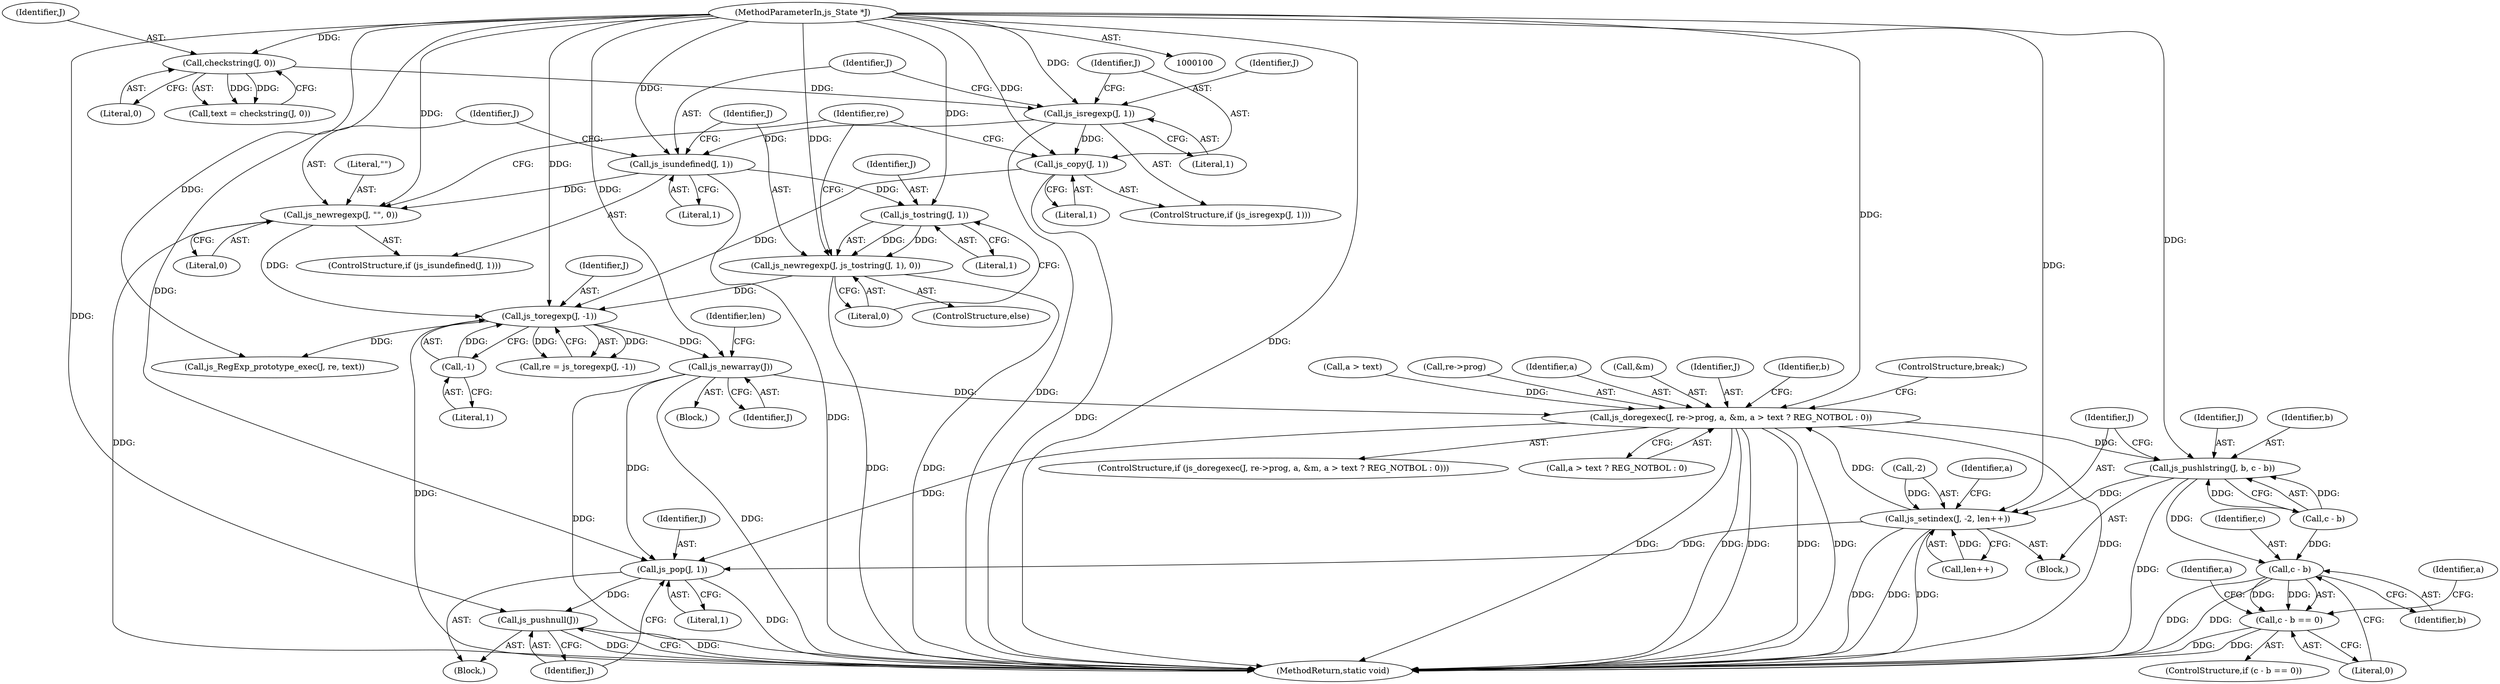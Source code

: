 digraph "0_mujs_00d4606c3baf813b7b1c176823b2729bf51002a2_1@pointer" {
"1000163" [label="(Call,js_newarray(J))"];
"1000141" [label="(Call,js_toregexp(J, -1))"];
"1000120" [label="(Call,js_copy(J, 1))"];
"1000117" [label="(Call,js_isregexp(J, 1))"];
"1000113" [label="(Call,checkstring(J, 0))"];
"1000101" [label="(MethodParameterIn,js_State *J)"];
"1000128" [label="(Call,js_newregexp(J, \"\", 0))"];
"1000125" [label="(Call,js_isundefined(J, 1))"];
"1000133" [label="(Call,js_newregexp(J, js_tostring(J, 1), 0))"];
"1000135" [label="(Call,js_tostring(J, 1))"];
"1000143" [label="(Call,-1)"];
"1000183" [label="(Call,js_doregexec(J, re->prog, a, &m, a > text ? REG_NOTBOL : 0))"];
"1000216" [label="(Call,js_pushlstring(J, b, c - b))"];
"1000222" [label="(Call,js_setindex(J, -2, len++))"];
"1000244" [label="(Call,js_pop(J, 1))"];
"1000247" [label="(Call,js_pushnull(J))"];
"1000233" [label="(Call,c - b)"];
"1000232" [label="(Call,c - b == 0)"];
"1000249" [label="(MethodReturn,static void)"];
"1000116" [label="(ControlStructure,if (js_isregexp(J, 1)))"];
"1000226" [label="(Call,len++)"];
"1000130" [label="(Literal,\"\")"];
"1000189" [label="(Call,&m)"];
"1000184" [label="(Identifier,J)"];
"1000142" [label="(Identifier,J)"];
"1000111" [label="(Call,text = checkstring(J, 0))"];
"1000247" [label="(Call,js_pushnull(J))"];
"1000117" [label="(Call,js_isregexp(J, 1))"];
"1000125" [label="(Call,js_isundefined(J, 1))"];
"1000102" [label="(Block,)"];
"1000138" [label="(Literal,0)"];
"1000244" [label="(Call,js_pop(J, 1))"];
"1000219" [label="(Call,c - b)"];
"1000101" [label="(MethodParameterIn,js_State *J)"];
"1000182" [label="(ControlStructure,if (js_doregexec(J, re->prog, a, &m, a > text ? REG_NOTBOL : 0)))"];
"1000199" [label="(Identifier,b)"];
"1000163" [label="(Call,js_newarray(J))"];
"1000243" [label="(Block,)"];
"1000223" [label="(Identifier,J)"];
"1000235" [label="(Identifier,b)"];
"1000114" [label="(Identifier,J)"];
"1000197" [label="(ControlStructure,break;)"];
"1000232" [label="(Call,c - b == 0)"];
"1000136" [label="(Identifier,J)"];
"1000179" [label="(Identifier,a)"];
"1000120" [label="(Call,js_copy(J, 1))"];
"1000115" [label="(Literal,0)"];
"1000144" [label="(Literal,1)"];
"1000166" [label="(Identifier,len)"];
"1000127" [label="(Literal,1)"];
"1000119" [label="(Literal,1)"];
"1000124" [label="(ControlStructure,if (js_isundefined(J, 1)))"];
"1000133" [label="(Call,js_newregexp(J, js_tostring(J, 1), 0))"];
"1000118" [label="(Identifier,J)"];
"1000141" [label="(Call,js_toregexp(J, -1))"];
"1000113" [label="(Call,checkstring(J, 0))"];
"1000236" [label="(Literal,0)"];
"1000135" [label="(Call,js_tostring(J, 1))"];
"1000191" [label="(Call,a > text ? REG_NOTBOL : 0)"];
"1000129" [label="(Identifier,J)"];
"1000137" [label="(Literal,1)"];
"1000131" [label="(Literal,0)"];
"1000216" [label="(Call,js_pushlstring(J, b, c - b))"];
"1000128" [label="(Call,js_newregexp(J, \"\", 0))"];
"1000246" [label="(Literal,1)"];
"1000238" [label="(Identifier,a)"];
"1000224" [label="(Call,-2)"];
"1000222" [label="(Call,js_setindex(J, -2, len++))"];
"1000231" [label="(ControlStructure,if (c - b == 0))"];
"1000192" [label="(Call,a > text)"];
"1000183" [label="(Call,js_doregexec(J, re->prog, a, &m, a > text ? REG_NOTBOL : 0))"];
"1000217" [label="(Identifier,J)"];
"1000218" [label="(Identifier,b)"];
"1000185" [label="(Call,re->prog)"];
"1000181" [label="(Block,)"];
"1000134" [label="(Identifier,J)"];
"1000245" [label="(Identifier,J)"];
"1000233" [label="(Call,c - b)"];
"1000234" [label="(Identifier,c)"];
"1000121" [label="(Identifier,J)"];
"1000139" [label="(Call,re = js_toregexp(J, -1))"];
"1000122" [label="(Literal,1)"];
"1000164" [label="(Identifier,J)"];
"1000143" [label="(Call,-1)"];
"1000248" [label="(Identifier,J)"];
"1000126" [label="(Identifier,J)"];
"1000132" [label="(ControlStructure,else)"];
"1000229" [label="(Identifier,a)"];
"1000153" [label="(Call,js_RegExp_prototype_exec(J, re, text))"];
"1000140" [label="(Identifier,re)"];
"1000188" [label="(Identifier,a)"];
"1000163" -> "1000102"  [label="AST: "];
"1000163" -> "1000164"  [label="CFG: "];
"1000164" -> "1000163"  [label="AST: "];
"1000166" -> "1000163"  [label="CFG: "];
"1000163" -> "1000249"  [label="DDG: "];
"1000163" -> "1000249"  [label="DDG: "];
"1000141" -> "1000163"  [label="DDG: "];
"1000101" -> "1000163"  [label="DDG: "];
"1000163" -> "1000183"  [label="DDG: "];
"1000163" -> "1000244"  [label="DDG: "];
"1000141" -> "1000139"  [label="AST: "];
"1000141" -> "1000143"  [label="CFG: "];
"1000142" -> "1000141"  [label="AST: "];
"1000143" -> "1000141"  [label="AST: "];
"1000139" -> "1000141"  [label="CFG: "];
"1000141" -> "1000249"  [label="DDG: "];
"1000141" -> "1000139"  [label="DDG: "];
"1000141" -> "1000139"  [label="DDG: "];
"1000120" -> "1000141"  [label="DDG: "];
"1000128" -> "1000141"  [label="DDG: "];
"1000133" -> "1000141"  [label="DDG: "];
"1000101" -> "1000141"  [label="DDG: "];
"1000143" -> "1000141"  [label="DDG: "];
"1000141" -> "1000153"  [label="DDG: "];
"1000120" -> "1000116"  [label="AST: "];
"1000120" -> "1000122"  [label="CFG: "];
"1000121" -> "1000120"  [label="AST: "];
"1000122" -> "1000120"  [label="AST: "];
"1000140" -> "1000120"  [label="CFG: "];
"1000120" -> "1000249"  [label="DDG: "];
"1000117" -> "1000120"  [label="DDG: "];
"1000101" -> "1000120"  [label="DDG: "];
"1000117" -> "1000116"  [label="AST: "];
"1000117" -> "1000119"  [label="CFG: "];
"1000118" -> "1000117"  [label="AST: "];
"1000119" -> "1000117"  [label="AST: "];
"1000121" -> "1000117"  [label="CFG: "];
"1000126" -> "1000117"  [label="CFG: "];
"1000117" -> "1000249"  [label="DDG: "];
"1000113" -> "1000117"  [label="DDG: "];
"1000101" -> "1000117"  [label="DDG: "];
"1000117" -> "1000125"  [label="DDG: "];
"1000113" -> "1000111"  [label="AST: "];
"1000113" -> "1000115"  [label="CFG: "];
"1000114" -> "1000113"  [label="AST: "];
"1000115" -> "1000113"  [label="AST: "];
"1000111" -> "1000113"  [label="CFG: "];
"1000113" -> "1000111"  [label="DDG: "];
"1000113" -> "1000111"  [label="DDG: "];
"1000101" -> "1000113"  [label="DDG: "];
"1000101" -> "1000100"  [label="AST: "];
"1000101" -> "1000249"  [label="DDG: "];
"1000101" -> "1000125"  [label="DDG: "];
"1000101" -> "1000128"  [label="DDG: "];
"1000101" -> "1000133"  [label="DDG: "];
"1000101" -> "1000135"  [label="DDG: "];
"1000101" -> "1000153"  [label="DDG: "];
"1000101" -> "1000183"  [label="DDG: "];
"1000101" -> "1000216"  [label="DDG: "];
"1000101" -> "1000222"  [label="DDG: "];
"1000101" -> "1000244"  [label="DDG: "];
"1000101" -> "1000247"  [label="DDG: "];
"1000128" -> "1000124"  [label="AST: "];
"1000128" -> "1000131"  [label="CFG: "];
"1000129" -> "1000128"  [label="AST: "];
"1000130" -> "1000128"  [label="AST: "];
"1000131" -> "1000128"  [label="AST: "];
"1000140" -> "1000128"  [label="CFG: "];
"1000128" -> "1000249"  [label="DDG: "];
"1000125" -> "1000128"  [label="DDG: "];
"1000125" -> "1000124"  [label="AST: "];
"1000125" -> "1000127"  [label="CFG: "];
"1000126" -> "1000125"  [label="AST: "];
"1000127" -> "1000125"  [label="AST: "];
"1000129" -> "1000125"  [label="CFG: "];
"1000134" -> "1000125"  [label="CFG: "];
"1000125" -> "1000249"  [label="DDG: "];
"1000125" -> "1000135"  [label="DDG: "];
"1000133" -> "1000132"  [label="AST: "];
"1000133" -> "1000138"  [label="CFG: "];
"1000134" -> "1000133"  [label="AST: "];
"1000135" -> "1000133"  [label="AST: "];
"1000138" -> "1000133"  [label="AST: "];
"1000140" -> "1000133"  [label="CFG: "];
"1000133" -> "1000249"  [label="DDG: "];
"1000133" -> "1000249"  [label="DDG: "];
"1000135" -> "1000133"  [label="DDG: "];
"1000135" -> "1000133"  [label="DDG: "];
"1000135" -> "1000137"  [label="CFG: "];
"1000136" -> "1000135"  [label="AST: "];
"1000137" -> "1000135"  [label="AST: "];
"1000138" -> "1000135"  [label="CFG: "];
"1000143" -> "1000144"  [label="CFG: "];
"1000144" -> "1000143"  [label="AST: "];
"1000183" -> "1000182"  [label="AST: "];
"1000183" -> "1000191"  [label="CFG: "];
"1000184" -> "1000183"  [label="AST: "];
"1000185" -> "1000183"  [label="AST: "];
"1000188" -> "1000183"  [label="AST: "];
"1000189" -> "1000183"  [label="AST: "];
"1000191" -> "1000183"  [label="AST: "];
"1000197" -> "1000183"  [label="CFG: "];
"1000199" -> "1000183"  [label="CFG: "];
"1000183" -> "1000249"  [label="DDG: "];
"1000183" -> "1000249"  [label="DDG: "];
"1000183" -> "1000249"  [label="DDG: "];
"1000183" -> "1000249"  [label="DDG: "];
"1000183" -> "1000249"  [label="DDG: "];
"1000183" -> "1000249"  [label="DDG: "];
"1000222" -> "1000183"  [label="DDG: "];
"1000192" -> "1000183"  [label="DDG: "];
"1000183" -> "1000216"  [label="DDG: "];
"1000183" -> "1000244"  [label="DDG: "];
"1000216" -> "1000181"  [label="AST: "];
"1000216" -> "1000219"  [label="CFG: "];
"1000217" -> "1000216"  [label="AST: "];
"1000218" -> "1000216"  [label="AST: "];
"1000219" -> "1000216"  [label="AST: "];
"1000223" -> "1000216"  [label="CFG: "];
"1000216" -> "1000249"  [label="DDG: "];
"1000219" -> "1000216"  [label="DDG: "];
"1000219" -> "1000216"  [label="DDG: "];
"1000216" -> "1000222"  [label="DDG: "];
"1000216" -> "1000233"  [label="DDG: "];
"1000222" -> "1000181"  [label="AST: "];
"1000222" -> "1000226"  [label="CFG: "];
"1000223" -> "1000222"  [label="AST: "];
"1000224" -> "1000222"  [label="AST: "];
"1000226" -> "1000222"  [label="AST: "];
"1000229" -> "1000222"  [label="CFG: "];
"1000222" -> "1000249"  [label="DDG: "];
"1000222" -> "1000249"  [label="DDG: "];
"1000222" -> "1000249"  [label="DDG: "];
"1000224" -> "1000222"  [label="DDG: "];
"1000226" -> "1000222"  [label="DDG: "];
"1000222" -> "1000244"  [label="DDG: "];
"1000244" -> "1000243"  [label="AST: "];
"1000244" -> "1000246"  [label="CFG: "];
"1000245" -> "1000244"  [label="AST: "];
"1000246" -> "1000244"  [label="AST: "];
"1000248" -> "1000244"  [label="CFG: "];
"1000244" -> "1000249"  [label="DDG: "];
"1000244" -> "1000247"  [label="DDG: "];
"1000247" -> "1000243"  [label="AST: "];
"1000247" -> "1000248"  [label="CFG: "];
"1000248" -> "1000247"  [label="AST: "];
"1000249" -> "1000247"  [label="CFG: "];
"1000247" -> "1000249"  [label="DDG: "];
"1000247" -> "1000249"  [label="DDG: "];
"1000233" -> "1000232"  [label="AST: "];
"1000233" -> "1000235"  [label="CFG: "];
"1000234" -> "1000233"  [label="AST: "];
"1000235" -> "1000233"  [label="AST: "];
"1000236" -> "1000233"  [label="CFG: "];
"1000233" -> "1000249"  [label="DDG: "];
"1000233" -> "1000249"  [label="DDG: "];
"1000233" -> "1000232"  [label="DDG: "];
"1000233" -> "1000232"  [label="DDG: "];
"1000219" -> "1000233"  [label="DDG: "];
"1000232" -> "1000231"  [label="AST: "];
"1000232" -> "1000236"  [label="CFG: "];
"1000236" -> "1000232"  [label="AST: "];
"1000179" -> "1000232"  [label="CFG: "];
"1000238" -> "1000232"  [label="CFG: "];
"1000232" -> "1000249"  [label="DDG: "];
"1000232" -> "1000249"  [label="DDG: "];
}
